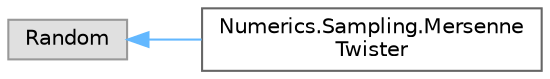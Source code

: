 digraph "Graphical Class Hierarchy"
{
 // LATEX_PDF_SIZE
  bgcolor="transparent";
  edge [fontname=Helvetica,fontsize=10,labelfontname=Helvetica,labelfontsize=10];
  node [fontname=Helvetica,fontsize=10,shape=box,height=0.2,width=0.4];
  rankdir="LR";
  Node0 [id="Node000000",label="Random",height=0.2,width=0.4,color="grey60", fillcolor="#E0E0E0", style="filled",tooltip=" "];
  Node0 -> Node1 [id="edge209_Node000000_Node000001",dir="back",color="steelblue1",style="solid",tooltip=" "];
  Node1 [id="Node000001",label="Numerics.Sampling.Mersenne\lTwister",height=0.2,width=0.4,color="grey40", fillcolor="white", style="filled",URL="$class_numerics_1_1_sampling_1_1_mersenne_twister.html",tooltip="The Mersenne Twister pseudo-random number generator."];
}

